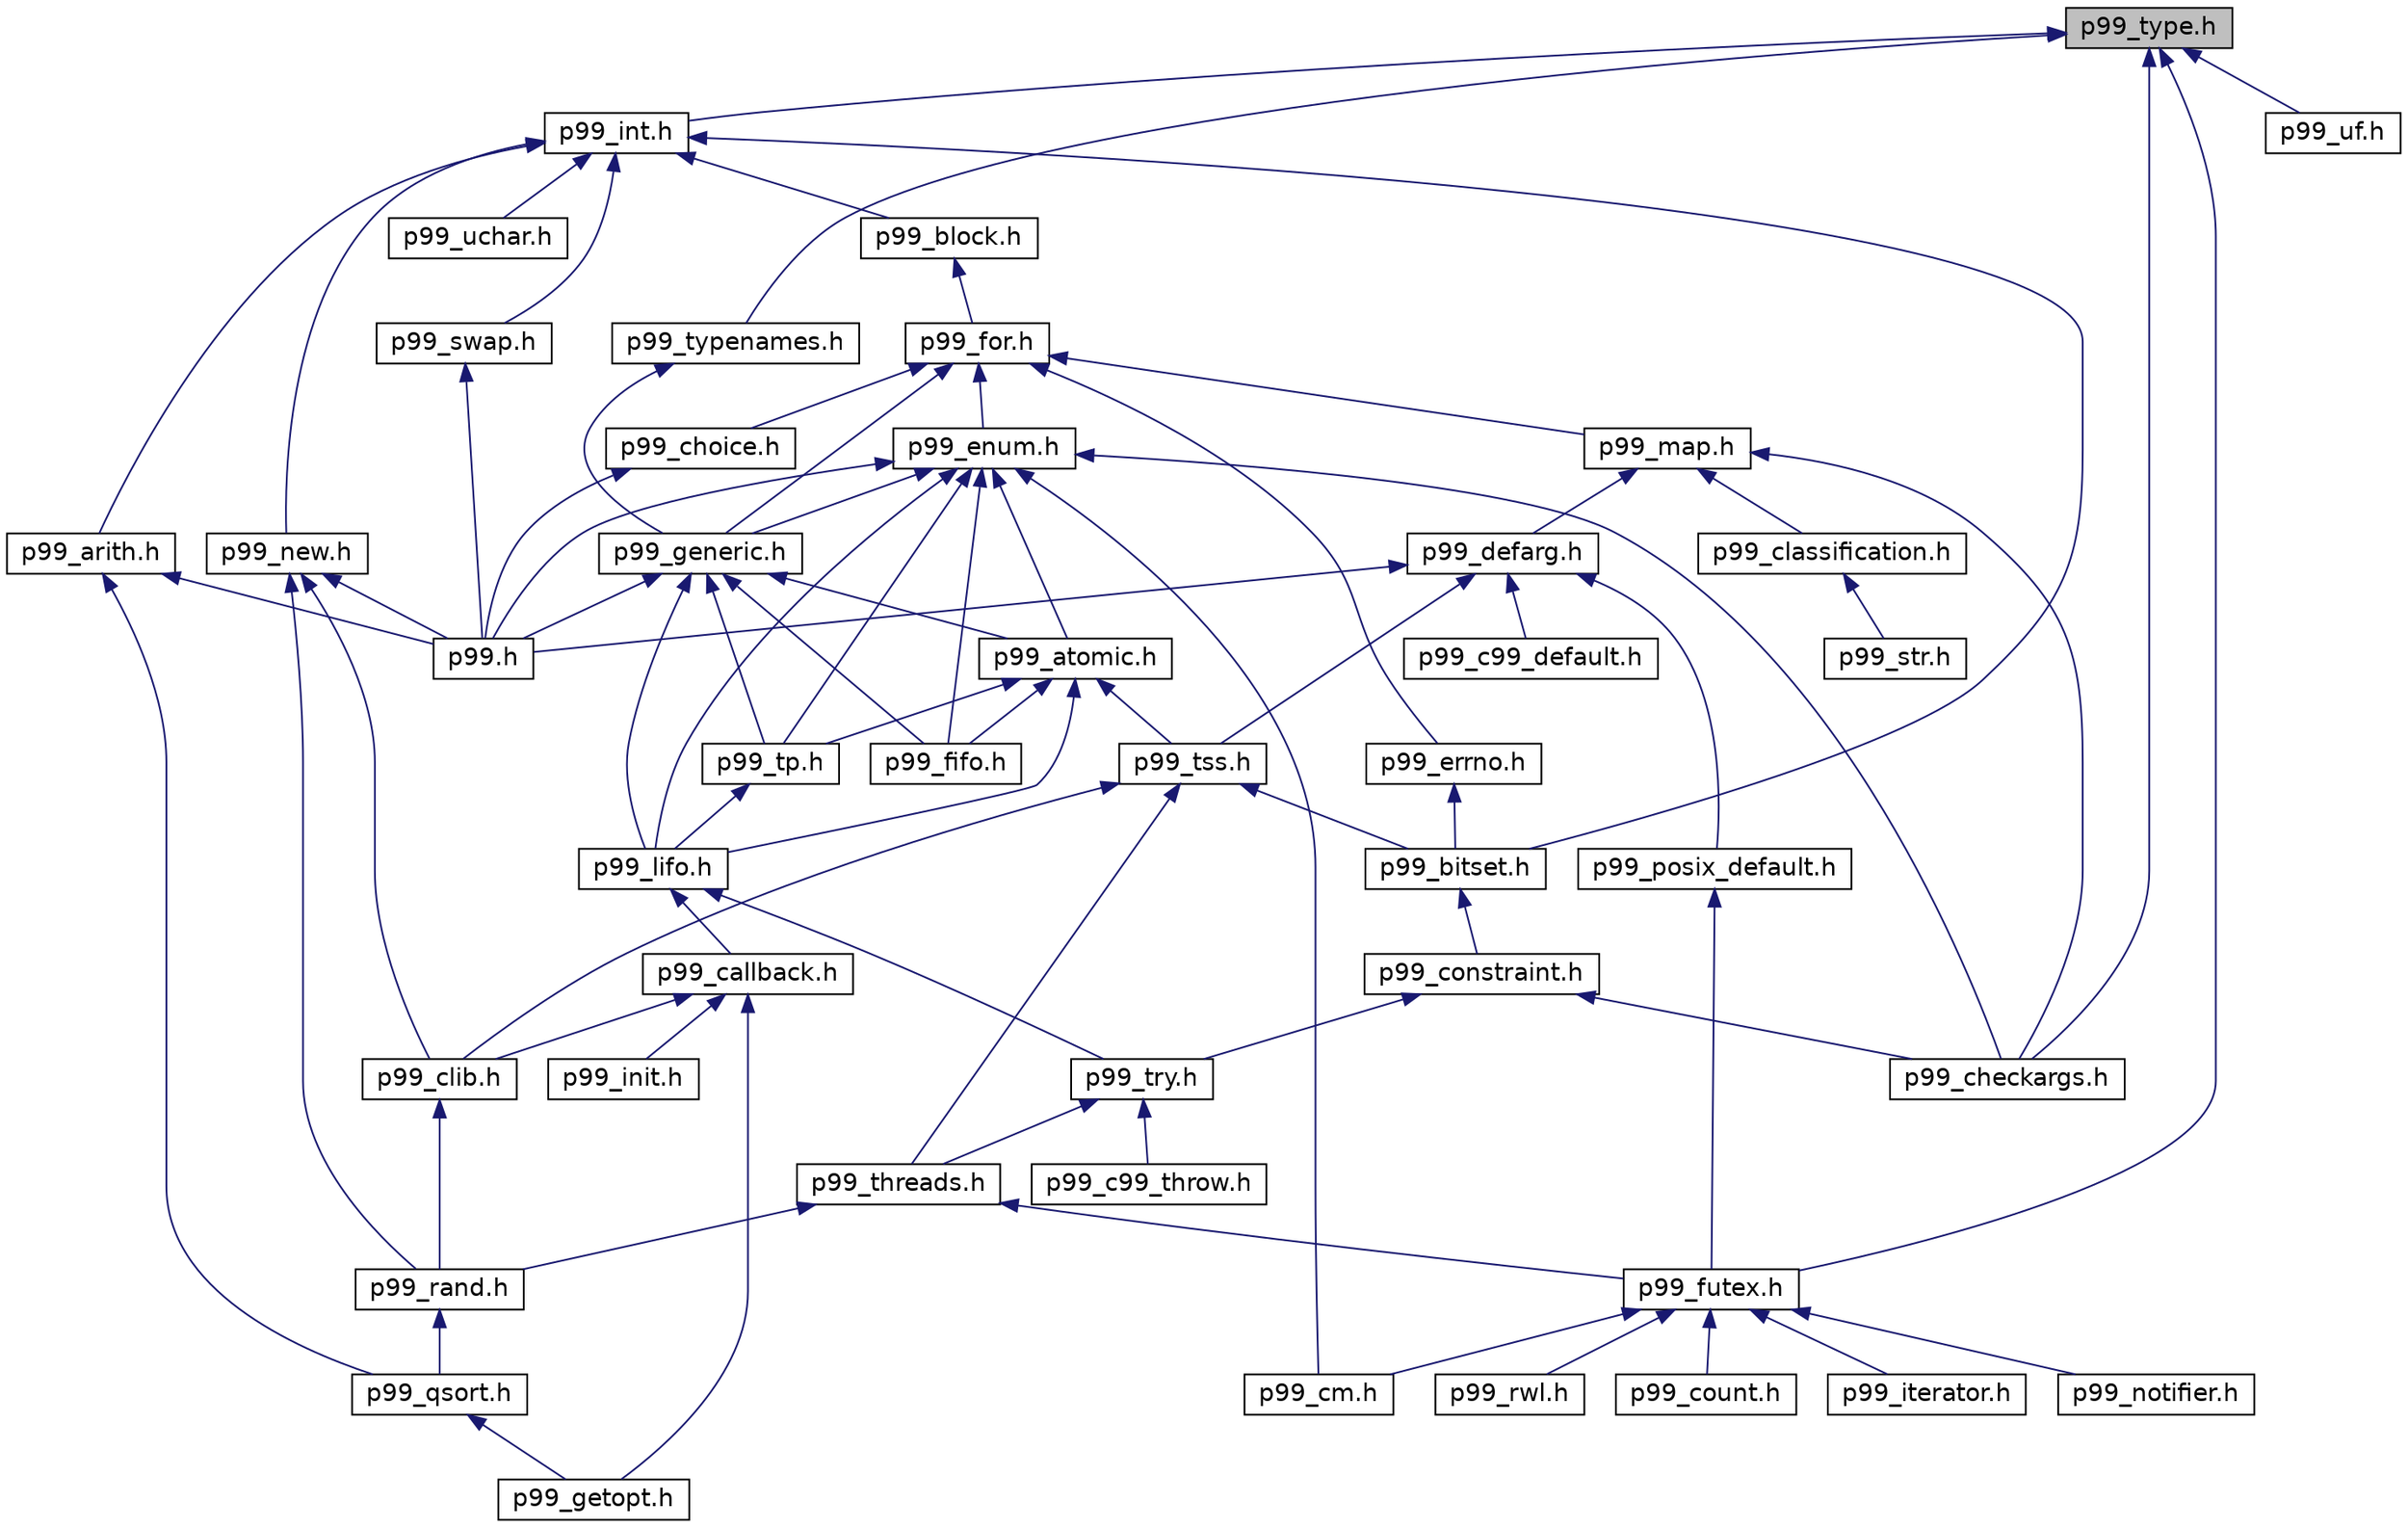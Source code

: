 digraph "p99_type.h"
{
 // LATEX_PDF_SIZE
  edge [fontname="Helvetica",fontsize="14",labelfontname="Helvetica",labelfontsize="14"];
  node [fontname="Helvetica",fontsize="14",shape=record];
  Node1 [label="p99_type.h",height=0.2,width=0.4,color="black", fillcolor="grey75", style="filled", fontcolor="black",tooltip=" "];
  Node1 -> Node2 [dir="back",color="midnightblue",fontsize="14",style="solid",fontname="Helvetica"];
  Node2 [label="p99_int.h",height=0.2,width=0.4,color="black", fillcolor="white", style="filled",URL="$p99__int_8h.html",tooltip="Macros handling integer types and initialization."];
  Node2 -> Node3 [dir="back",color="midnightblue",fontsize="14",style="solid",fontname="Helvetica"];
  Node3 [label="p99_block.h",height=0.2,width=0.4,color="black", fillcolor="white", style="filled",URL="$p99__block_8h.html",tooltip="Macros that implement controlling blocks."];
  Node3 -> Node4 [dir="back",color="midnightblue",fontsize="14",style="solid",fontname="Helvetica"];
  Node4 [label="p99_for.h",height=0.2,width=0.4,color="black", fillcolor="white", style="filled",URL="$p99__for_8h.html",tooltip="A preprocessor for loop implementation and some derived list handling macros."];
  Node4 -> Node5 [dir="back",color="midnightblue",fontsize="14",style="solid",fontname="Helvetica"];
  Node5 [label="p99_choice.h",height=0.2,width=0.4,color="black", fillcolor="white", style="filled",URL="$p99__choice_8h.html",tooltip="Choice macros that implement ‘static inline’ table lookup."];
  Node5 -> Node6 [dir="back",color="midnightblue",fontsize="14",style="solid",fontname="Helvetica"];
  Node6 [label="p99.h",height=0.2,width=0.4,color="black", fillcolor="white", style="filled",URL="$p99_8h.html",tooltip="Use this to include all of P99."];
  Node4 -> Node7 [dir="back",color="midnightblue",fontsize="14",style="solid",fontname="Helvetica"];
  Node7 [label="p99_map.h",height=0.2,width=0.4,color="black", fillcolor="white", style="filled",URL="$p99__map_8h.html",tooltip="macros to produce lists of statements or declarations."];
  Node7 -> Node8 [dir="back",color="midnightblue",fontsize="14",style="solid",fontname="Helvetica"];
  Node8 [label="p99_defarg.h",height=0.2,width=0.4,color="black", fillcolor="white", style="filled",URL="$p99__defarg_8h.html",tooltip="Macros for default arguments to functions."];
  Node8 -> Node6 [dir="back",color="midnightblue",fontsize="14",style="solid",fontname="Helvetica"];
  Node8 -> Node9 [dir="back",color="midnightblue",fontsize="14",style="solid",fontname="Helvetica"];
  Node9 [label="p99_tss.h",height=0.2,width=0.4,color="black", fillcolor="white", style="filled",URL="$p99__tss_8h.html",tooltip=" "];
  Node9 -> Node10 [dir="back",color="midnightblue",fontsize="14",style="solid",fontname="Helvetica"];
  Node10 [label="p99_bitset.h",height=0.2,width=0.4,color="black", fillcolor="white", style="filled",URL="$p99__bitset_8h.html",tooltip=" "];
  Node10 -> Node11 [dir="back",color="midnightblue",fontsize="14",style="solid",fontname="Helvetica"];
  Node11 [label="p99_constraint.h",height=0.2,width=0.4,color="black", fillcolor="white", style="filled",URL="$p99__constraint_8h.html",tooltip=" "];
  Node11 -> Node12 [dir="back",color="midnightblue",fontsize="14",style="solid",fontname="Helvetica"];
  Node12 [label="p99_try.h",height=0.2,width=0.4,color="black", fillcolor="white", style="filled",URL="$p99__try_8h.html",tooltip=" "];
  Node12 -> Node13 [dir="back",color="midnightblue",fontsize="14",style="solid",fontname="Helvetica"];
  Node13 [label="p99_c99_throw.h",height=0.2,width=0.4,color="black", fillcolor="white", style="filled",URL="$p99__c99__throw_8h.html",tooltip=" "];
  Node12 -> Node14 [dir="back",color="midnightblue",fontsize="14",style="solid",fontname="Helvetica"];
  Node14 [label="p99_threads.h",height=0.2,width=0.4,color="black", fillcolor="white", style="filled",URL="$p99__threads_8h.html",tooltip=" "];
  Node14 -> Node15 [dir="back",color="midnightblue",fontsize="14",style="solid",fontname="Helvetica"];
  Node15 [label="p99_futex.h",height=0.2,width=0.4,color="black", fillcolor="white", style="filled",URL="$p99__futex_8h.html",tooltip=" "];
  Node15 -> Node16 [dir="back",color="midnightblue",fontsize="14",style="solid",fontname="Helvetica"];
  Node16 [label="p99_cm.h",height=0.2,width=0.4,color="black", fillcolor="white", style="filled",URL="$p99__cm_8h.html",tooltip=" "];
  Node15 -> Node17 [dir="back",color="midnightblue",fontsize="14",style="solid",fontname="Helvetica"];
  Node17 [label="p99_count.h",height=0.2,width=0.4,color="black", fillcolor="white", style="filled",URL="$p99__count_8h.html",tooltip=" "];
  Node15 -> Node18 [dir="back",color="midnightblue",fontsize="14",style="solid",fontname="Helvetica"];
  Node18 [label="p99_iterator.h",height=0.2,width=0.4,color="black", fillcolor="white", style="filled",URL="$p99__iterator_8h.html",tooltip=" "];
  Node15 -> Node19 [dir="back",color="midnightblue",fontsize="14",style="solid",fontname="Helvetica"];
  Node19 [label="p99_notifier.h",height=0.2,width=0.4,color="black", fillcolor="white", style="filled",URL="$p99__notifier_8h.html",tooltip=" "];
  Node15 -> Node20 [dir="back",color="midnightblue",fontsize="14",style="solid",fontname="Helvetica"];
  Node20 [label="p99_rwl.h",height=0.2,width=0.4,color="black", fillcolor="white", style="filled",URL="$p99__rwl_8h.html",tooltip=" "];
  Node14 -> Node21 [dir="back",color="midnightblue",fontsize="14",style="solid",fontname="Helvetica"];
  Node21 [label="p99_rand.h",height=0.2,width=0.4,color="black", fillcolor="white", style="filled",URL="$p99__rand_8h.html",tooltip="An implementation of George Marsaglia's xorshift PRG with a period of about 2^160."];
  Node21 -> Node22 [dir="back",color="midnightblue",fontsize="14",style="solid",fontname="Helvetica"];
  Node22 [label="p99_qsort.h",height=0.2,width=0.4,color="black", fillcolor="white", style="filled",URL="$p99__qsort_8h.html",tooltip="An implementation of a sorting routine."];
  Node22 -> Node23 [dir="back",color="midnightblue",fontsize="14",style="solid",fontname="Helvetica"];
  Node23 [label="p99_getopt.h",height=0.2,width=0.4,color="black", fillcolor="white", style="filled",URL="$p99__getopt_8h.html",tooltip="Providing macros that handle variadic macro argument lists."];
  Node11 -> Node24 [dir="back",color="midnightblue",fontsize="14",style="solid",fontname="Helvetica"];
  Node24 [label="p99_checkargs.h",height=0.2,width=0.4,color="black", fillcolor="white", style="filled",URL="$p99__checkargs_8h.html",tooltip="Macros to check arguments to functions, in particular of variably modified types."];
  Node9 -> Node25 [dir="back",color="midnightblue",fontsize="14",style="solid",fontname="Helvetica"];
  Node25 [label="p99_clib.h",height=0.2,width=0.4,color="black", fillcolor="white", style="filled",URL="$p99__clib_8h.html",tooltip=" "];
  Node25 -> Node21 [dir="back",color="midnightblue",fontsize="14",style="solid",fontname="Helvetica"];
  Node9 -> Node14 [dir="back",color="midnightblue",fontsize="14",style="solid",fontname="Helvetica"];
  Node8 -> Node26 [dir="back",color="midnightblue",fontsize="14",style="solid",fontname="Helvetica"];
  Node26 [label="p99_c99_default.h",height=0.2,width=0.4,color="black", fillcolor="white", style="filled",URL="$p99__c99__default_8h.html",tooltip=" "];
  Node8 -> Node27 [dir="back",color="midnightblue",fontsize="14",style="solid",fontname="Helvetica"];
  Node27 [label="p99_posix_default.h",height=0.2,width=0.4,color="black", fillcolor="white", style="filled",URL="$p99__posix__default_8h.html",tooltip=" "];
  Node27 -> Node15 [dir="back",color="midnightblue",fontsize="14",style="solid",fontname="Helvetica"];
  Node7 -> Node24 [dir="back",color="midnightblue",fontsize="14",style="solid",fontname="Helvetica"];
  Node7 -> Node28 [dir="back",color="midnightblue",fontsize="14",style="solid",fontname="Helvetica"];
  Node28 [label="p99_classification.h",height=0.2,width=0.4,color="black", fillcolor="white", style="filled",URL="$p99__classification_8h.html",tooltip="classification of different types of token sequences"];
  Node28 -> Node29 [dir="back",color="midnightblue",fontsize="14",style="solid",fontname="Helvetica"];
  Node29 [label="p99_str.h",height=0.2,width=0.4,color="black", fillcolor="white", style="filled",URL="$p99__str_8h.html",tooltip="Provide a family of functions str2XX that provide a safer end-check with a position in the string ins..."];
  Node4 -> Node30 [dir="back",color="midnightblue",fontsize="14",style="solid",fontname="Helvetica"];
  Node30 [label="p99_enum.h",height=0.2,width=0.4,color="black", fillcolor="white", style="filled",URL="$p99__enum_8h.html",tooltip=" "];
  Node30 -> Node6 [dir="back",color="midnightblue",fontsize="14",style="solid",fontname="Helvetica"];
  Node30 -> Node31 [dir="back",color="midnightblue",fontsize="14",style="solid",fontname="Helvetica"];
  Node31 [label="p99_generic.h",height=0.2,width=0.4,color="black", fillcolor="white", style="filled",URL="$p99__generic_8h.html",tooltip=" "];
  Node31 -> Node6 [dir="back",color="midnightblue",fontsize="14",style="solid",fontname="Helvetica"];
  Node31 -> Node32 [dir="back",color="midnightblue",fontsize="14",style="solid",fontname="Helvetica"];
  Node32 [label="p99_atomic.h",height=0.2,width=0.4,color="black", fillcolor="white", style="filled",URL="$p99__atomic_8h.html",tooltip=" "];
  Node32 -> Node9 [dir="back",color="midnightblue",fontsize="14",style="solid",fontname="Helvetica"];
  Node32 -> Node33 [dir="back",color="midnightblue",fontsize="14",style="solid",fontname="Helvetica"];
  Node33 [label="p99_lifo.h",height=0.2,width=0.4,color="black", fillcolor="white", style="filled",URL="$p99__lifo_8h.html",tooltip=" "];
  Node33 -> Node12 [dir="back",color="midnightblue",fontsize="14",style="solid",fontname="Helvetica"];
  Node33 -> Node34 [dir="back",color="midnightblue",fontsize="14",style="solid",fontname="Helvetica"];
  Node34 [label="p99_callback.h",height=0.2,width=0.4,color="black", fillcolor="white", style="filled",URL="$p99__callback_8h.html",tooltip=" "];
  Node34 -> Node25 [dir="back",color="midnightblue",fontsize="14",style="solid",fontname="Helvetica"];
  Node34 -> Node23 [dir="back",color="midnightblue",fontsize="14",style="solid",fontname="Helvetica"];
  Node34 -> Node35 [dir="back",color="midnightblue",fontsize="14",style="solid",fontname="Helvetica"];
  Node35 [label="p99_init.h",height=0.2,width=0.4,color="black", fillcolor="white", style="filled",URL="$p99__init_8h.html",tooltip="Implement initialization functions that are executed early."];
  Node32 -> Node36 [dir="back",color="midnightblue",fontsize="14",style="solid",fontname="Helvetica"];
  Node36 [label="p99_tp.h",height=0.2,width=0.4,color="black", fillcolor="white", style="filled",URL="$p99__tp_8h.html",tooltip=" "];
  Node36 -> Node33 [dir="back",color="midnightblue",fontsize="14",style="solid",fontname="Helvetica"];
  Node32 -> Node37 [dir="back",color="midnightblue",fontsize="14",style="solid",fontname="Helvetica"];
  Node37 [label="p99_fifo.h",height=0.2,width=0.4,color="black", fillcolor="white", style="filled",URL="$p99__fifo_8h.html",tooltip=" "];
  Node31 -> Node33 [dir="back",color="midnightblue",fontsize="14",style="solid",fontname="Helvetica"];
  Node31 -> Node36 [dir="back",color="midnightblue",fontsize="14",style="solid",fontname="Helvetica"];
  Node31 -> Node37 [dir="back",color="midnightblue",fontsize="14",style="solid",fontname="Helvetica"];
  Node30 -> Node32 [dir="back",color="midnightblue",fontsize="14",style="solid",fontname="Helvetica"];
  Node30 -> Node33 [dir="back",color="midnightblue",fontsize="14",style="solid",fontname="Helvetica"];
  Node30 -> Node36 [dir="back",color="midnightblue",fontsize="14",style="solid",fontname="Helvetica"];
  Node30 -> Node24 [dir="back",color="midnightblue",fontsize="14",style="solid",fontname="Helvetica"];
  Node30 -> Node16 [dir="back",color="midnightblue",fontsize="14",style="solid",fontname="Helvetica"];
  Node30 -> Node37 [dir="back",color="midnightblue",fontsize="14",style="solid",fontname="Helvetica"];
  Node4 -> Node31 [dir="back",color="midnightblue",fontsize="14",style="solid",fontname="Helvetica"];
  Node4 -> Node38 [dir="back",color="midnightblue",fontsize="14",style="solid",fontname="Helvetica"];
  Node38 [label="p99_errno.h",height=0.2,width=0.4,color="black", fillcolor="white", style="filled",URL="$p99__errno_8h.html",tooltip=" "];
  Node38 -> Node10 [dir="back",color="midnightblue",fontsize="14",style="solid",fontname="Helvetica"];
  Node2 -> Node39 [dir="back",color="midnightblue",fontsize="14",style="solid",fontname="Helvetica"];
  Node39 [label="p99_new.h",height=0.2,width=0.4,color="black", fillcolor="white", style="filled",URL="$p99__new_8h.html",tooltip="Macros for initialization and allocation."];
  Node39 -> Node6 [dir="back",color="midnightblue",fontsize="14",style="solid",fontname="Helvetica"];
  Node39 -> Node25 [dir="back",color="midnightblue",fontsize="14",style="solid",fontname="Helvetica"];
  Node39 -> Node21 [dir="back",color="midnightblue",fontsize="14",style="solid",fontname="Helvetica"];
  Node2 -> Node40 [dir="back",color="midnightblue",fontsize="14",style="solid",fontname="Helvetica"];
  Node40 [label="p99_swap.h",height=0.2,width=0.4,color="black", fillcolor="white", style="filled",URL="$p99__swap_8h.html",tooltip=" "];
  Node40 -> Node6 [dir="back",color="midnightblue",fontsize="14",style="solid",fontname="Helvetica"];
  Node2 -> Node41 [dir="back",color="midnightblue",fontsize="14",style="solid",fontname="Helvetica"];
  Node41 [label="p99_arith.h",height=0.2,width=0.4,color="black", fillcolor="white", style="filled",URL="$p99__arith_8h.html",tooltip="Branchless arithmetic and bit twiddling snippets."];
  Node41 -> Node6 [dir="back",color="midnightblue",fontsize="14",style="solid",fontname="Helvetica"];
  Node41 -> Node22 [dir="back",color="midnightblue",fontsize="14",style="solid",fontname="Helvetica"];
  Node2 -> Node10 [dir="back",color="midnightblue",fontsize="14",style="solid",fontname="Helvetica"];
  Node2 -> Node42 [dir="back",color="midnightblue",fontsize="14",style="solid",fontname="Helvetica"];
  Node42 [label="p99_uchar.h",height=0.2,width=0.4,color="black", fillcolor="white", style="filled",URL="$p99__uchar_8h.html",tooltip="Emulate the unicode support of uchar.h if that is not provided."];
  Node1 -> Node43 [dir="back",color="midnightblue",fontsize="14",style="solid",fontname="Helvetica"];
  Node43 [label="p99_typenames.h",height=0.2,width=0.4,color="black", fillcolor="white", style="filled",URL="$p99__typenames_8h.html",tooltip="Declare types derived from the standard types."];
  Node43 -> Node31 [dir="back",color="midnightblue",fontsize="14",style="solid",fontname="Helvetica"];
  Node1 -> Node24 [dir="back",color="midnightblue",fontsize="14",style="solid",fontname="Helvetica"];
  Node1 -> Node15 [dir="back",color="midnightblue",fontsize="14",style="solid",fontname="Helvetica"];
  Node1 -> Node44 [dir="back",color="midnightblue",fontsize="14",style="solid",fontname="Helvetica"];
  Node44 [label="p99_uf.h",height=0.2,width=0.4,color="black", fillcolor="white", style="filled",URL="$p99__uf_8h.html",tooltip=" "];
}

